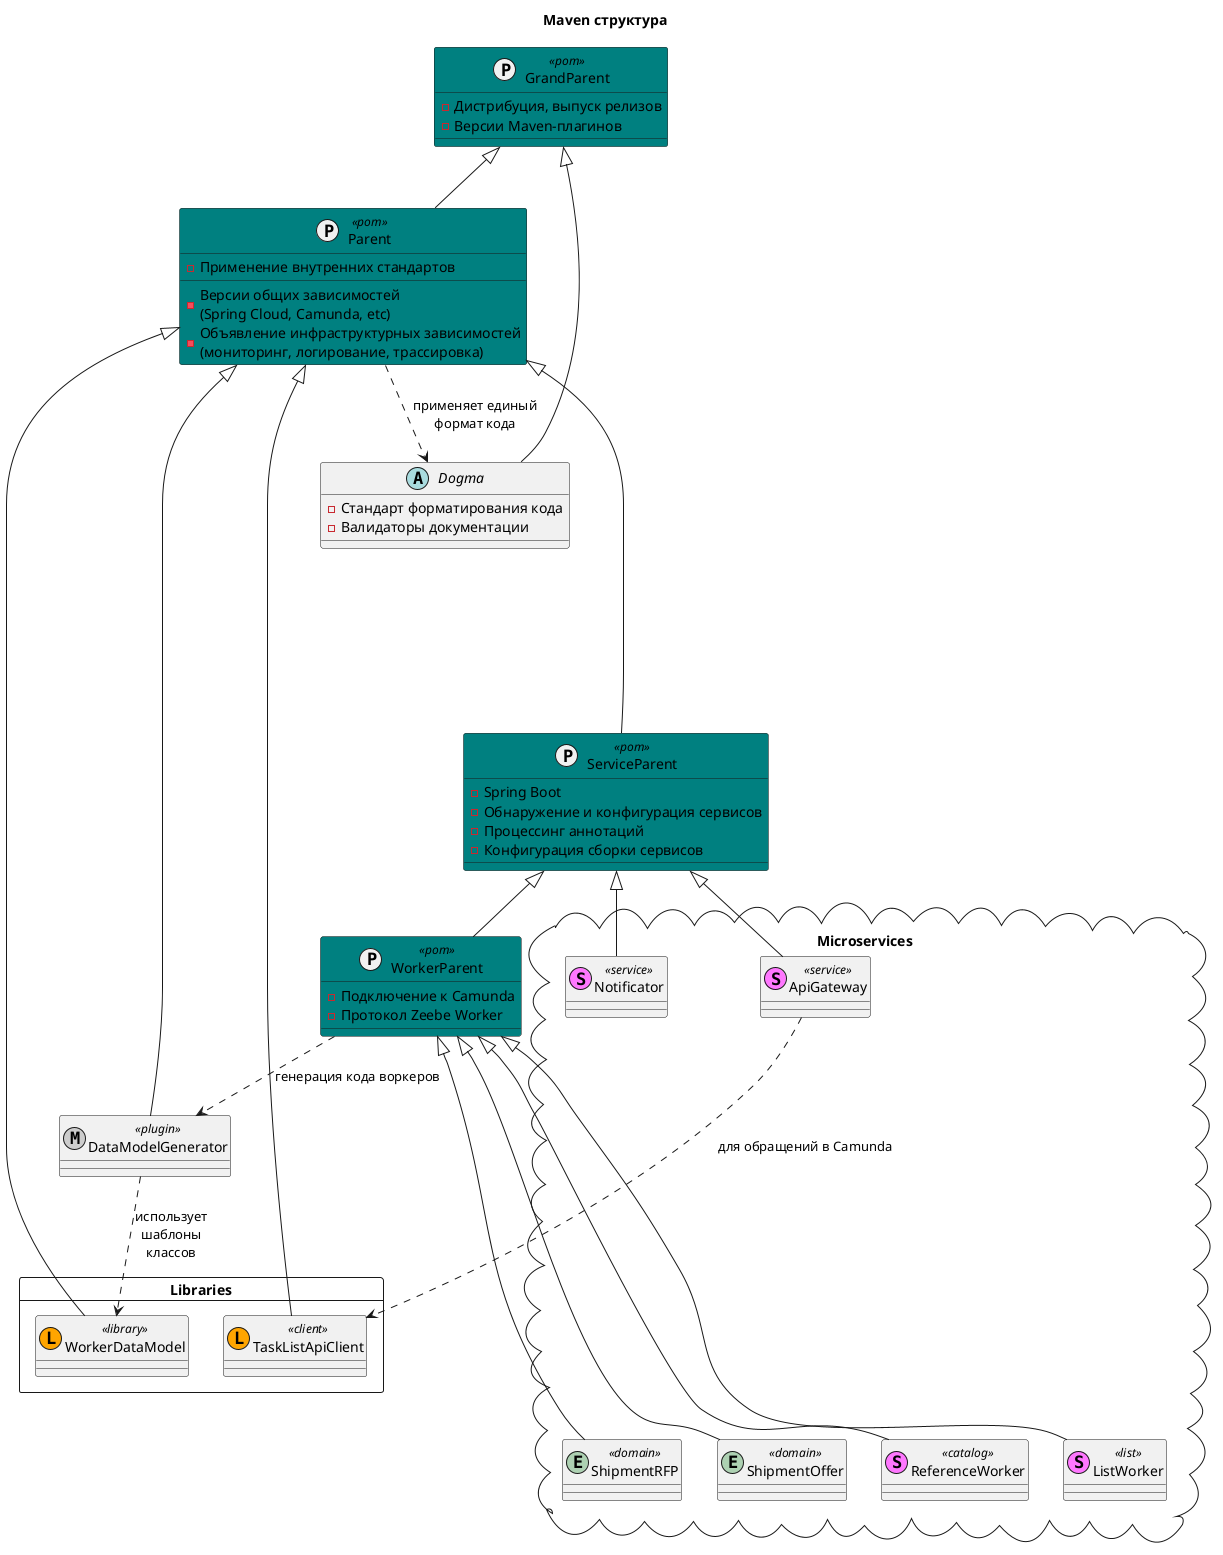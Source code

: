 @startuml
title "Maven структура"

protocol GrandParent <<pom>> #teal {
    - Дистрибуция, выпуск релизов
    - Версии Maven-плагинов
}


protocol Parent <<pom>> #teal {
    - Версии общих зависимостей\n(Spring Cloud, Camunda, etc)
    - Объявление инфраструктурных зависимостей\n(мониторинг, логирование, трассировка)
    - Применение внутренних стандартов
}
Parent -up-|> GrandParent

card Libraries {
    stereotype TaskListApiClient <<(L, orange) client>>
    stereotype WorkerDataModel <<(L, orange) library>>
}
TaskListApiClient -up-|> Parent
WorkerDataModel -up-|> Parent


protocol ServiceParent <<pom>> #teal {
    - Spring Boot
    - Обнаружение и конфигурация сервисов
    - Процессинг аннотаций
    - Конфигурация сборки сервисов
}
ServiceParent -up-|> Parent

cloud Microservices {
    stereotype ApiGateway <<service>>
    stereotype Notificator <<service>>
    together{
        stereotype ListWorker <<list>>
        stereotype ReferenceWorker <<catalog>>
        entity ShipmentRFP <<domain>>
        entity ShipmentOffer <<domain>>
    }
    ApiGateway ..down[hidden].. ListWorker
}

ApiGateway -up-|> ServiceParent
Notificator -up-|> ServiceParent

protocol WorkerParent <<pom>> #teal {
    - Подключение к Camunda
    - Протокол Zeebe Worker
}
WorkerParent -up-|> ServiceParent
ListWorker -up-|> WorkerParent
ReferenceWorker -up-|> WorkerParent
ShipmentRFP -up-|> WorkerParent
ShipmentOffer -up-|> WorkerParent

/'protocol BOM {
    - Reserved for future development
}
BOM -up-|> GrandParent'/

metaclass DataModelGenerator <<plugin>>
DataModelGenerator -up-|> Parent

abstract Dogma {
    - Стандарт форматирования кода
    - Валидаторы документации
}
Dogma -up-|> GrandParent

ApiGateway ..> TaskListApiClient: для обращений в Camunda
Parent ..> Dogma: применяет единый\nформат кода
DataModelGenerator ..> WorkerDataModel: использует\nшаблоны\nклассов
WorkerParent ..> DataModelGenerator : генерация кода воркеров
Dogma ..down[hidden].. ServiceParent
@enduml